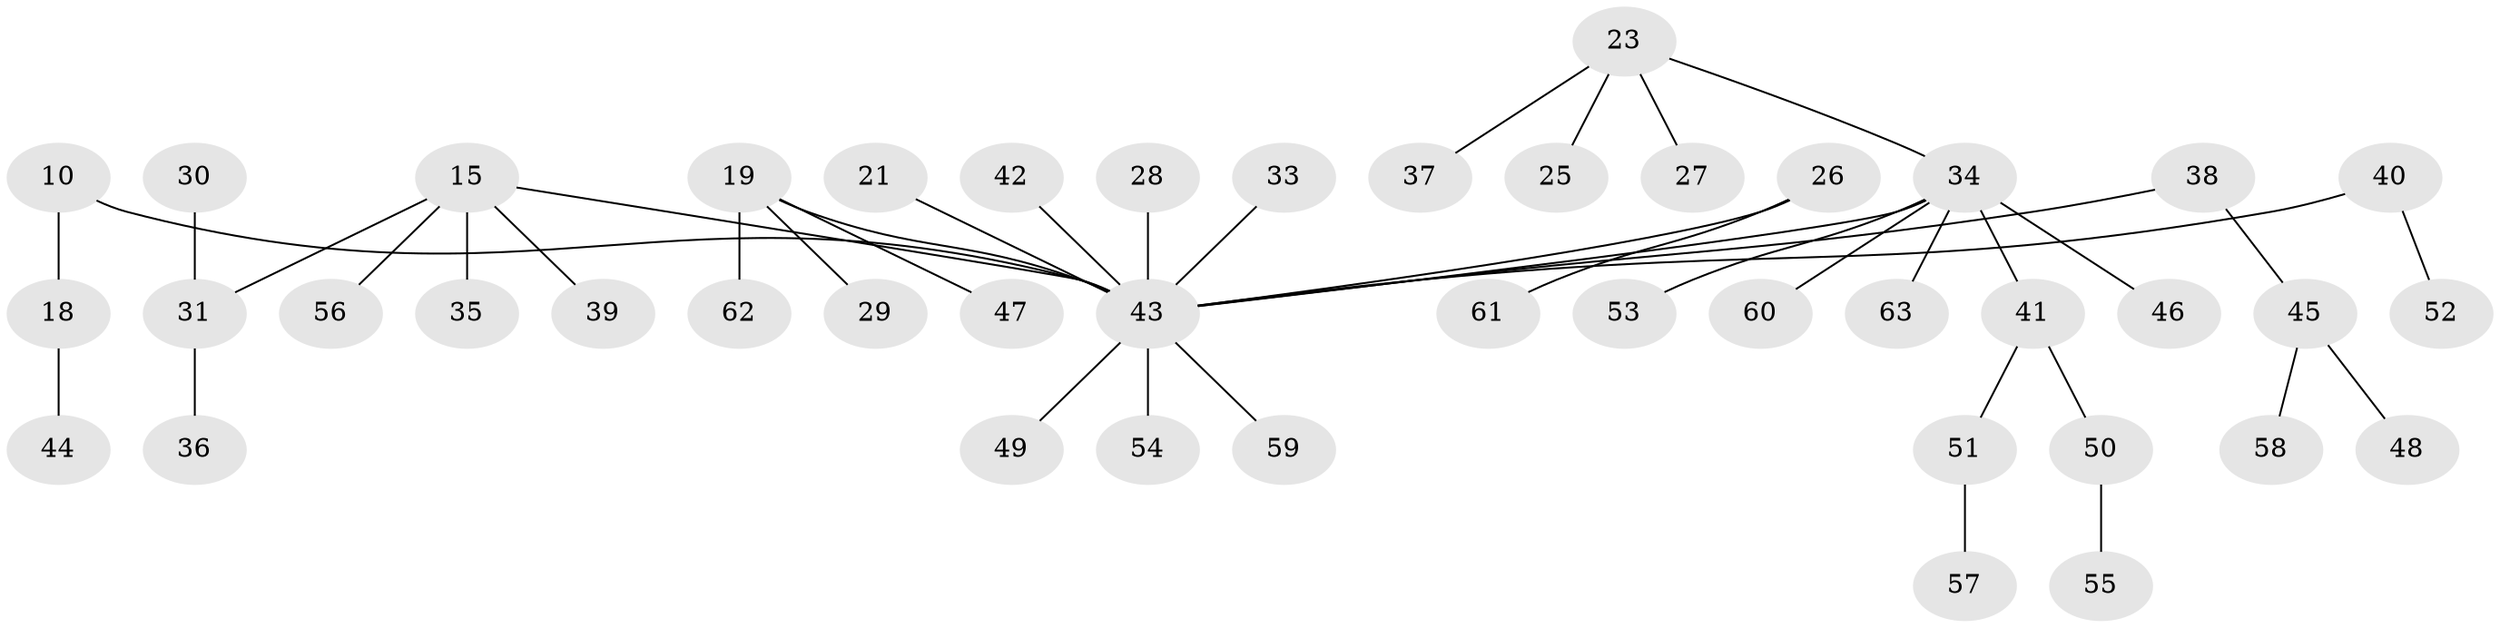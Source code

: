 // original degree distribution, {6: 0.047619047619047616, 4: 0.047619047619047616, 2: 0.23809523809523808, 3: 0.14285714285714285, 1: 0.5079365079365079, 5: 0.015873015873015872}
// Generated by graph-tools (version 1.1) at 2025/56/03/04/25 21:56:39]
// undirected, 44 vertices, 43 edges
graph export_dot {
graph [start="1"]
  node [color=gray90,style=filled];
  10 [super="+8"];
  15 [super="+6+2+3"];
  18;
  19;
  21;
  23;
  25;
  26 [super="+12"];
  27;
  28;
  29;
  30;
  31 [super="+9+11"];
  33;
  34 [super="+22+24+32"];
  35;
  36;
  37;
  38;
  39;
  40;
  41;
  42;
  43 [super="+7+4+20+17"];
  44;
  45;
  46;
  47;
  48;
  49;
  50;
  51;
  52;
  53;
  54;
  55;
  56;
  57;
  58;
  59;
  60;
  61;
  62;
  63;
  10 -- 18;
  10 -- 43;
  15 -- 39;
  15 -- 35;
  15 -- 56;
  15 -- 31;
  15 -- 43;
  18 -- 44;
  19 -- 29;
  19 -- 47;
  19 -- 62;
  19 -- 43;
  21 -- 43;
  23 -- 25;
  23 -- 27;
  23 -- 37;
  23 -- 34;
  26 -- 43;
  26 -- 61;
  28 -- 43;
  30 -- 31;
  31 -- 36;
  33 -- 43;
  34 -- 60;
  34 -- 53;
  34 -- 41;
  34 -- 43;
  34 -- 63;
  34 -- 46;
  38 -- 45;
  38 -- 43;
  40 -- 52;
  40 -- 43;
  41 -- 50;
  41 -- 51;
  42 -- 43;
  43 -- 59;
  43 -- 49;
  43 -- 54;
  45 -- 48;
  45 -- 58;
  50 -- 55;
  51 -- 57;
}
